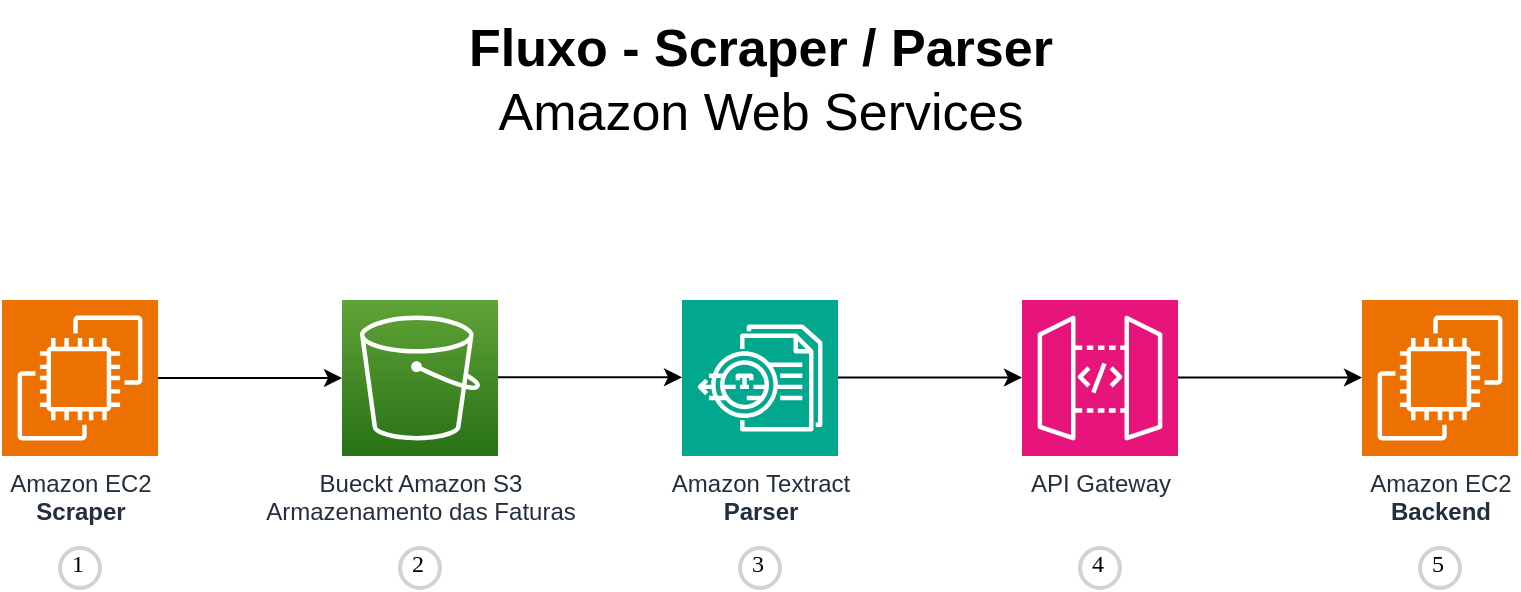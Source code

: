 <mxfile version="21.7.5" type="github">
  <diagram id="Ht1M8jgEwFfnCIfOTk4-" name="Page-1">
    <mxGraphModel dx="1195" dy="632" grid="1" gridSize="10" guides="1" tooltips="1" connect="1" arrows="1" fold="1" page="1" pageScale="1" pageWidth="1169" pageHeight="827" background="#ffffff" math="0" shadow="0">
      <root>
        <mxCell id="0" />
        <mxCell id="1" parent="0" />
        <mxCell id="UEzPUAAOIrF-is8g5C7q-116" value="Bueckt Amazon S3&lt;br&gt;Armazenamento das Faturas" style="outlineConnect=0;fontColor=#232F3E;gradientColor=#60A337;gradientDirection=north;fillColor=#277116;strokeColor=#ffffff;dashed=0;verticalLabelPosition=bottom;verticalAlign=top;align=center;html=1;fontSize=12;fontStyle=0;aspect=fixed;shape=mxgraph.aws4.resourceIcon;resIcon=mxgraph.aws4.s3;labelBackgroundColor=#ffffff;" parent="1" vertex="1">
          <mxGeometry x="220.0" y="270" width="78" height="78" as="geometry" />
        </mxCell>
        <mxCell id="kIJDMvR2h0hwfvDSZGGV-17" style="edgeStyle=orthogonalEdgeStyle;rounded=0;orthogonalLoop=1;jettySize=auto;html=1;" edge="1" parent="1" source="kIJDMvR2h0hwfvDSZGGV-2">
          <mxGeometry relative="1" as="geometry">
            <mxPoint x="220" y="309.0" as="targetPoint" />
          </mxGeometry>
        </mxCell>
        <mxCell id="kIJDMvR2h0hwfvDSZGGV-2" value="Amazon EC2&lt;br&gt;&lt;b&gt;Scraper&lt;/b&gt;" style="sketch=0;points=[[0,0,0],[0.25,0,0],[0.5,0,0],[0.75,0,0],[1,0,0],[0,1,0],[0.25,1,0],[0.5,1,0],[0.75,1,0],[1,1,0],[0,0.25,0],[0,0.5,0],[0,0.75,0],[1,0.25,0],[1,0.5,0],[1,0.75,0]];outlineConnect=0;fontColor=#232F3E;fillColor=#ED7100;strokeColor=#ffffff;dashed=0;verticalLabelPosition=bottom;verticalAlign=top;align=center;html=1;fontSize=12;fontStyle=0;aspect=fixed;shape=mxgraph.aws4.resourceIcon;resIcon=mxgraph.aws4.ec2;" vertex="1" parent="1">
          <mxGeometry x="50.0" y="270" width="78" height="78" as="geometry" />
        </mxCell>
        <mxCell id="kIJDMvR2h0hwfvDSZGGV-5" value="Amazon Textract&lt;br&gt;&lt;b&gt;Parser&lt;/b&gt;" style="sketch=0;points=[[0,0,0],[0.25,0,0],[0.5,0,0],[0.75,0,0],[1,0,0],[0,1,0],[0.25,1,0],[0.5,1,0],[0.75,1,0],[1,1,0],[0,0.25,0],[0,0.5,0],[0,0.75,0],[1,0.25,0],[1,0.5,0],[1,0.75,0]];outlineConnect=0;fontColor=#232F3E;fillColor=#01A88D;strokeColor=#ffffff;dashed=0;verticalLabelPosition=bottom;verticalAlign=top;align=center;html=1;fontSize=12;fontStyle=0;aspect=fixed;shape=mxgraph.aws4.resourceIcon;resIcon=mxgraph.aws4.textract;" vertex="1" parent="1">
          <mxGeometry x="390.0" y="270" width="78" height="78" as="geometry" />
        </mxCell>
        <mxCell id="kIJDMvR2h0hwfvDSZGGV-11" value="API Gateway&lt;br&gt;" style="sketch=0;points=[[0,0,0],[0.25,0,0],[0.5,0,0],[0.75,0,0],[1,0,0],[0,1,0],[0.25,1,0],[0.5,1,0],[0.75,1,0],[1,1,0],[0,0.25,0],[0,0.5,0],[0,0.75,0],[1,0.25,0],[1,0.5,0],[1,0.75,0]];outlineConnect=0;fontColor=#232F3E;fillColor=#E7157B;strokeColor=#ffffff;dashed=0;verticalLabelPosition=bottom;verticalAlign=top;align=center;html=1;fontSize=12;fontStyle=0;aspect=fixed;shape=mxgraph.aws4.resourceIcon;resIcon=mxgraph.aws4.api_gateway;" vertex="1" parent="1">
          <mxGeometry x="560.0" y="270" width="78" height="78" as="geometry" />
        </mxCell>
        <mxCell id="kIJDMvR2h0hwfvDSZGGV-16" value="Amazon EC2&lt;br&gt;&lt;b&gt;Backend&lt;/b&gt;" style="sketch=0;points=[[0,0,0],[0.25,0,0],[0.5,0,0],[0.75,0,0],[1,0,0],[0,1,0],[0.25,1,0],[0.5,1,0],[0.75,1,0],[1,1,0],[0,0.25,0],[0,0.5,0],[0,0.75,0],[1,0.25,0],[1,0.5,0],[1,0.75,0]];outlineConnect=0;fontColor=#232F3E;fillColor=#ED7100;strokeColor=#ffffff;dashed=0;verticalLabelPosition=bottom;verticalAlign=top;align=center;html=1;fontSize=12;fontStyle=0;aspect=fixed;shape=mxgraph.aws4.resourceIcon;resIcon=mxgraph.aws4.ec2;" vertex="1" parent="1">
          <mxGeometry x="730.0" y="270" width="78" height="78" as="geometry" />
        </mxCell>
        <mxCell id="kIJDMvR2h0hwfvDSZGGV-21" style="edgeStyle=orthogonalEdgeStyle;rounded=0;orthogonalLoop=1;jettySize=auto;html=1;" edge="1" parent="1">
          <mxGeometry relative="1" as="geometry">
            <mxPoint x="390" y="308.66" as="targetPoint" />
            <mxPoint x="298" y="308.66" as="sourcePoint" />
          </mxGeometry>
        </mxCell>
        <mxCell id="kIJDMvR2h0hwfvDSZGGV-22" style="edgeStyle=orthogonalEdgeStyle;rounded=0;orthogonalLoop=1;jettySize=auto;html=1;" edge="1" parent="1">
          <mxGeometry relative="1" as="geometry">
            <mxPoint x="560" y="308.76" as="targetPoint" />
            <mxPoint x="468" y="308.76" as="sourcePoint" />
          </mxGeometry>
        </mxCell>
        <mxCell id="kIJDMvR2h0hwfvDSZGGV-23" style="edgeStyle=orthogonalEdgeStyle;rounded=0;orthogonalLoop=1;jettySize=auto;html=1;" edge="1" parent="1">
          <mxGeometry relative="1" as="geometry">
            <mxPoint x="730" y="308.76" as="targetPoint" />
            <mxPoint x="638" y="308.76" as="sourcePoint" />
          </mxGeometry>
        </mxCell>
        <mxCell id="kIJDMvR2h0hwfvDSZGGV-24" value="1" style="ellipse;whiteSpace=wrap;html=1;aspect=fixed;strokeWidth=2;fontFamily=Tahoma;spacingBottom=4;spacingRight=2;strokeColor=#d3d3d3;" vertex="1" parent="1">
          <mxGeometry x="79" y="394" width="20" height="20" as="geometry" />
        </mxCell>
        <mxCell id="kIJDMvR2h0hwfvDSZGGV-25" value="2" style="ellipse;whiteSpace=wrap;html=1;aspect=fixed;strokeWidth=2;fontFamily=Tahoma;spacingBottom=4;spacingRight=2;strokeColor=#d3d3d3;" vertex="1" parent="1">
          <mxGeometry x="249" y="394" width="20" height="20" as="geometry" />
        </mxCell>
        <mxCell id="kIJDMvR2h0hwfvDSZGGV-26" value="3" style="ellipse;whiteSpace=wrap;html=1;aspect=fixed;strokeWidth=2;fontFamily=Tahoma;spacingBottom=4;spacingRight=2;strokeColor=#d3d3d3;" vertex="1" parent="1">
          <mxGeometry x="419" y="394" width="20" height="20" as="geometry" />
        </mxCell>
        <mxCell id="kIJDMvR2h0hwfvDSZGGV-27" value="4" style="ellipse;whiteSpace=wrap;html=1;aspect=fixed;strokeWidth=2;fontFamily=Tahoma;spacingBottom=4;spacingRight=2;strokeColor=#d3d3d3;" vertex="1" parent="1">
          <mxGeometry x="589" y="394" width="20" height="20" as="geometry" />
        </mxCell>
        <mxCell id="kIJDMvR2h0hwfvDSZGGV-28" value="5" style="ellipse;whiteSpace=wrap;html=1;aspect=fixed;strokeWidth=2;fontFamily=Tahoma;spacingBottom=4;spacingRight=2;strokeColor=#d3d3d3;" vertex="1" parent="1">
          <mxGeometry x="759" y="394" width="20" height="20" as="geometry" />
        </mxCell>
        <mxCell id="kIJDMvR2h0hwfvDSZGGV-32" value="&lt;font style=&quot;font-size: 26px;&quot;&gt;&lt;b&gt;Fluxo - Scraper / Parser&lt;/b&gt;&lt;br&gt;Amazon Web Services&lt;/font&gt;" style="text;html=1;align=center;verticalAlign=middle;resizable=0;points=[];autosize=1;strokeColor=none;fillColor=none;" vertex="1" parent="1">
          <mxGeometry x="269" y="120" width="320" height="80" as="geometry" />
        </mxCell>
      </root>
    </mxGraphModel>
  </diagram>
</mxfile>
